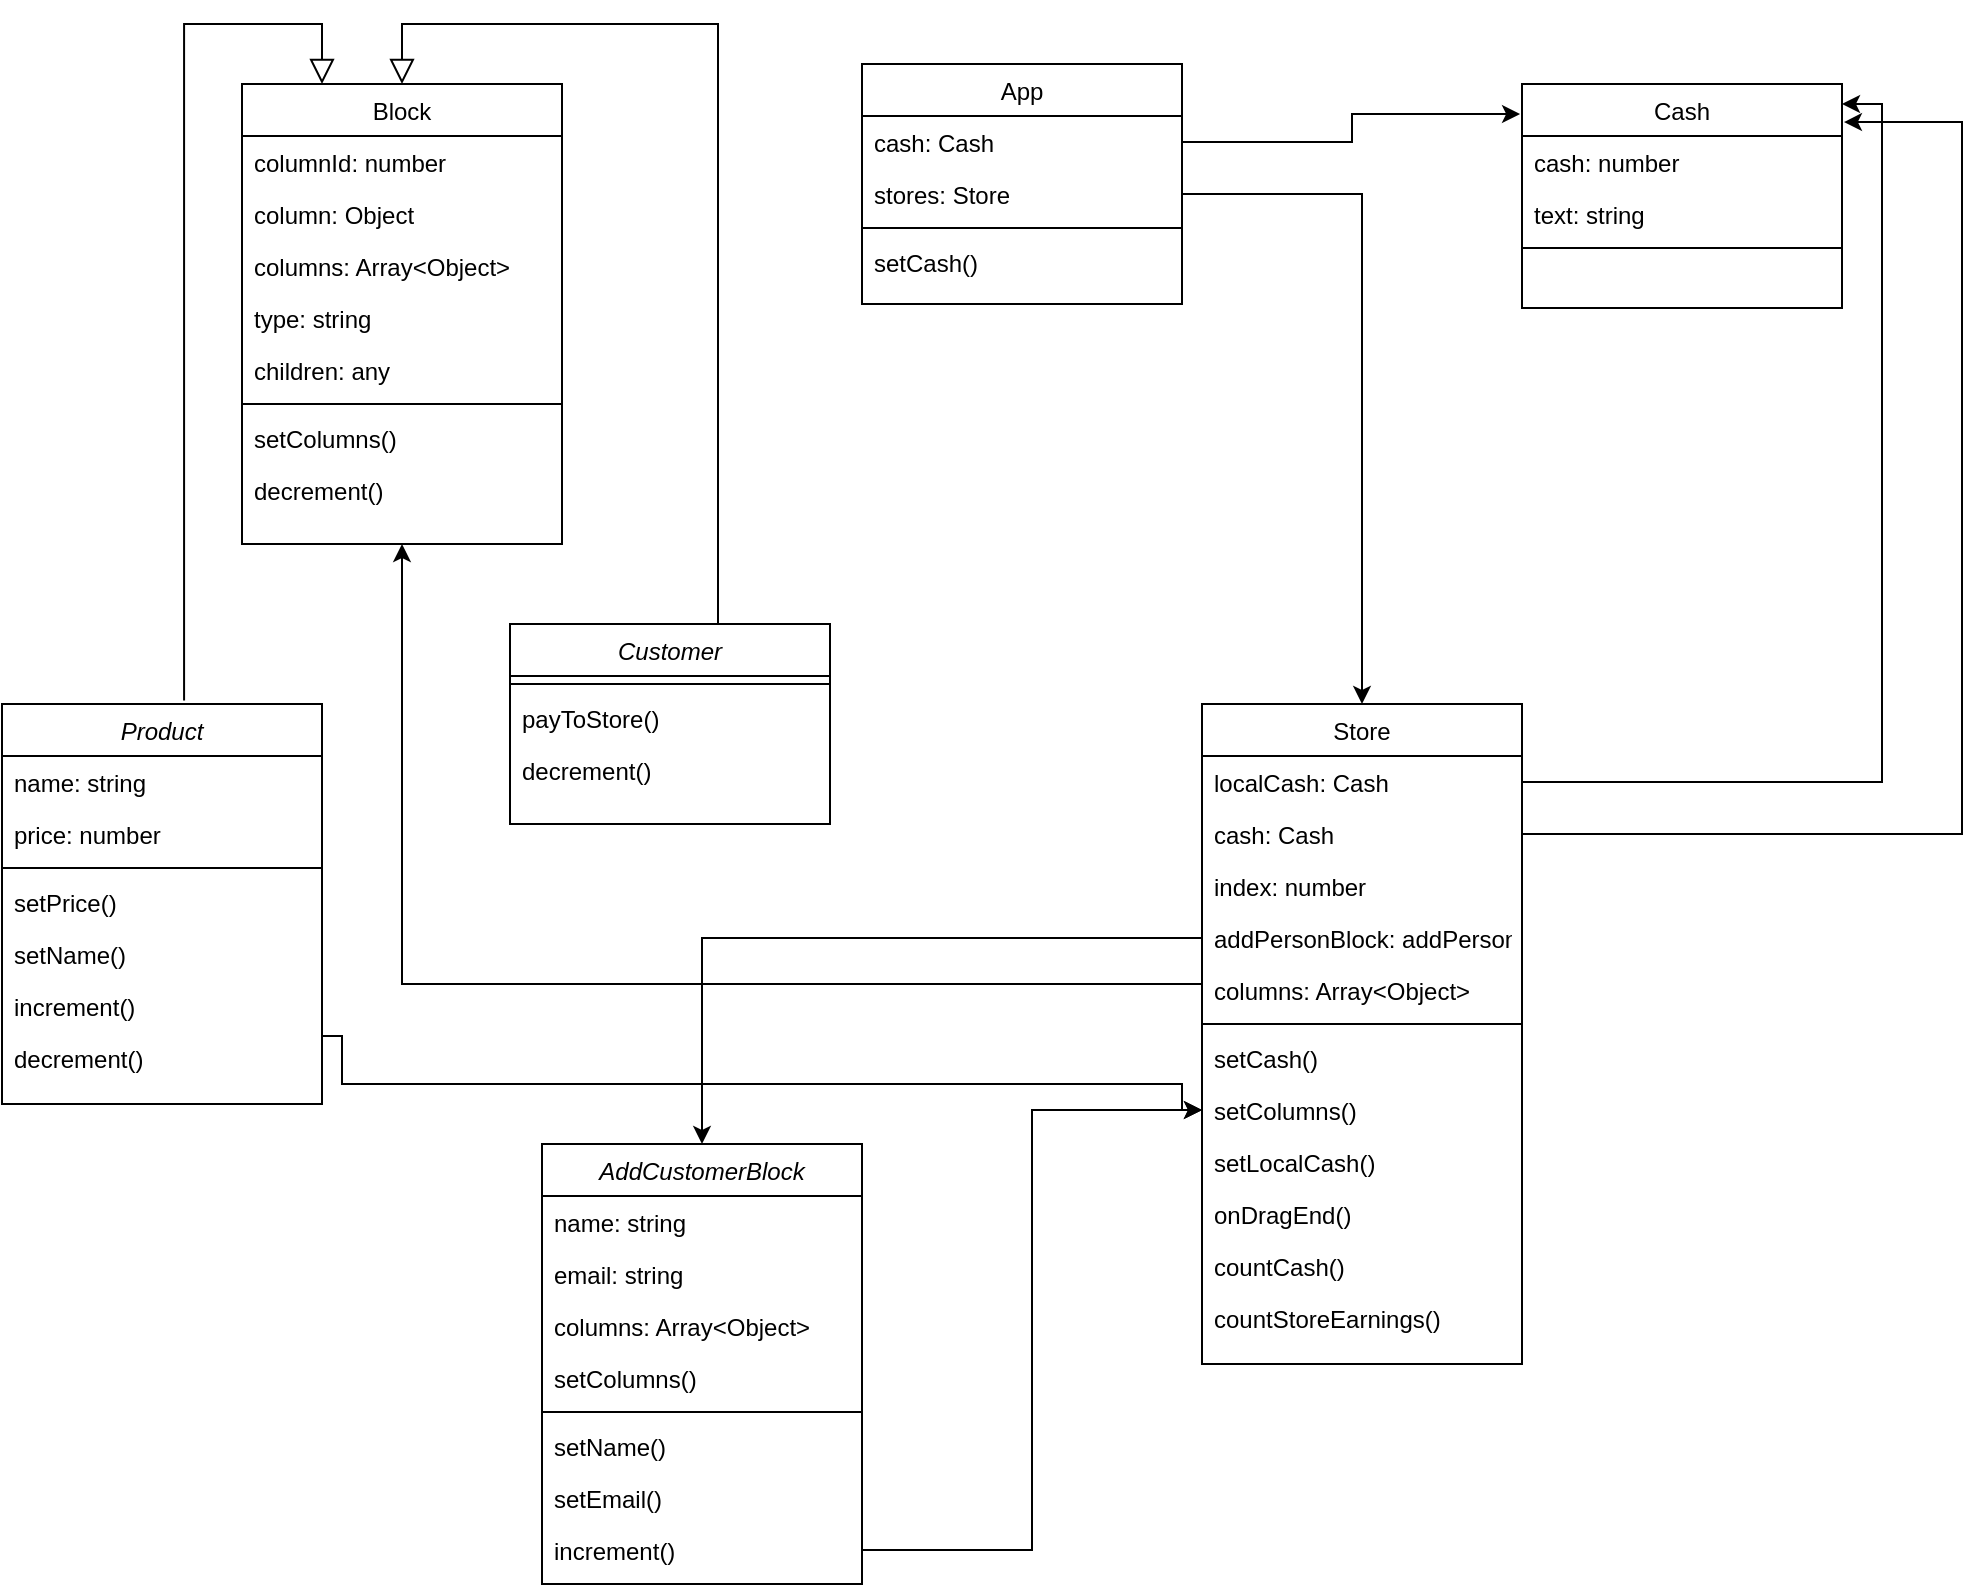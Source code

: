 <mxfile version="17.4.6" type="device"><diagram id="C5RBs43oDa-KdzZeNtuy" name="Page-1"><mxGraphModel dx="1422" dy="882" grid="1" gridSize="10" guides="1" tooltips="1" connect="1" arrows="1" fold="1" page="1" pageScale="1" pageWidth="827" pageHeight="1169" math="0" shadow="0"><root><mxCell id="WIyWlLk6GJQsqaUBKTNV-0"/><mxCell id="WIyWlLk6GJQsqaUBKTNV-1" parent="WIyWlLk6GJQsqaUBKTNV-0"/><mxCell id="zkfFHV4jXpPFQw0GAbJ--0" value="Customer" style="swimlane;fontStyle=2;align=center;verticalAlign=top;childLayout=stackLayout;horizontal=1;startSize=26;horizontalStack=0;resizeParent=1;resizeLast=0;collapsible=1;marginBottom=0;rounded=0;shadow=0;strokeWidth=1;" parent="WIyWlLk6GJQsqaUBKTNV-1" vertex="1"><mxGeometry x="334" y="540" width="160" height="100" as="geometry"><mxRectangle x="230" y="140" width="160" height="26" as="alternateBounds"/></mxGeometry></mxCell><mxCell id="zkfFHV4jXpPFQw0GAbJ--4" value="" style="line;html=1;strokeWidth=1;align=left;verticalAlign=middle;spacingTop=-1;spacingLeft=3;spacingRight=3;rotatable=0;labelPosition=right;points=[];portConstraint=eastwest;" parent="zkfFHV4jXpPFQw0GAbJ--0" vertex="1"><mxGeometry y="26" width="160" height="8" as="geometry"/></mxCell><mxCell id="wOe3jz356euEnRAhysIJ-35" value="payToStore()&#10;" style="text;align=left;verticalAlign=top;spacingLeft=4;spacingRight=4;overflow=hidden;rotatable=0;points=[[0,0.5],[1,0.5]];portConstraint=eastwest;" vertex="1" parent="zkfFHV4jXpPFQw0GAbJ--0"><mxGeometry y="34" width="160" height="26" as="geometry"/></mxCell><mxCell id="wOe3jz356euEnRAhysIJ-34" value="decrement()&#10;" style="text;align=left;verticalAlign=top;spacingLeft=4;spacingRight=4;overflow=hidden;rotatable=0;points=[[0,0.5],[1,0.5]];portConstraint=eastwest;" vertex="1" parent="zkfFHV4jXpPFQw0GAbJ--0"><mxGeometry y="60" width="160" height="20" as="geometry"/></mxCell><mxCell id="zkfFHV4jXpPFQw0GAbJ--13" value="Block" style="swimlane;fontStyle=0;align=center;verticalAlign=top;childLayout=stackLayout;horizontal=1;startSize=26;horizontalStack=0;resizeParent=1;resizeLast=0;collapsible=1;marginBottom=0;rounded=0;shadow=0;strokeWidth=1;" parent="WIyWlLk6GJQsqaUBKTNV-1" vertex="1"><mxGeometry x="200" y="270" width="160" height="230" as="geometry"><mxRectangle x="340" y="380" width="170" height="26" as="alternateBounds"/></mxGeometry></mxCell><mxCell id="iTXstYwltpvBSKxK2mX8-10" value="columnId: number" style="text;align=left;verticalAlign=top;spacingLeft=4;spacingRight=4;overflow=hidden;rotatable=0;points=[[0,0.5],[1,0.5]];portConstraint=eastwest;" parent="zkfFHV4jXpPFQw0GAbJ--13" vertex="1"><mxGeometry y="26" width="160" height="26" as="geometry"/></mxCell><mxCell id="wOe3jz356euEnRAhysIJ-59" value="column: Object " style="text;align=left;verticalAlign=top;spacingLeft=4;spacingRight=4;overflow=hidden;rotatable=0;points=[[0,0.5],[1,0.5]];portConstraint=eastwest;" vertex="1" parent="zkfFHV4jXpPFQw0GAbJ--13"><mxGeometry y="52" width="160" height="26" as="geometry"/></mxCell><mxCell id="iTXstYwltpvBSKxK2mX8-12" value="columns: Array&lt;Object&gt; " style="text;align=left;verticalAlign=top;spacingLeft=4;spacingRight=4;overflow=hidden;rotatable=0;points=[[0,0.5],[1,0.5]];portConstraint=eastwest;" parent="zkfFHV4jXpPFQw0GAbJ--13" vertex="1"><mxGeometry y="78" width="160" height="26" as="geometry"/></mxCell><mxCell id="wOe3jz356euEnRAhysIJ-32" value="type: string" style="text;align=left;verticalAlign=top;spacingLeft=4;spacingRight=4;overflow=hidden;rotatable=0;points=[[0,0.5],[1,0.5]];portConstraint=eastwest;" vertex="1" parent="zkfFHV4jXpPFQw0GAbJ--13"><mxGeometry y="104" width="160" height="26" as="geometry"/></mxCell><mxCell id="wOe3jz356euEnRAhysIJ-60" value="children: any" style="text;align=left;verticalAlign=top;spacingLeft=4;spacingRight=4;overflow=hidden;rotatable=0;points=[[0,0.5],[1,0.5]];portConstraint=eastwest;" vertex="1" parent="zkfFHV4jXpPFQw0GAbJ--13"><mxGeometry y="130" width="160" height="26" as="geometry"/></mxCell><mxCell id="zkfFHV4jXpPFQw0GAbJ--15" value="" style="line;html=1;strokeWidth=1;align=left;verticalAlign=middle;spacingTop=-1;spacingLeft=3;spacingRight=3;rotatable=0;labelPosition=right;points=[];portConstraint=eastwest;" parent="zkfFHV4jXpPFQw0GAbJ--13" vertex="1"><mxGeometry y="156" width="160" height="8" as="geometry"/></mxCell><mxCell id="iTXstYwltpvBSKxK2mX8-11" value="setColumns()&#10;" style="text;align=left;verticalAlign=top;spacingLeft=4;spacingRight=4;overflow=hidden;rotatable=0;points=[[0,0.5],[1,0.5]];portConstraint=eastwest;" parent="zkfFHV4jXpPFQw0GAbJ--13" vertex="1"><mxGeometry y="164" width="160" height="26" as="geometry"/></mxCell><mxCell id="wOe3jz356euEnRAhysIJ-61" value="decrement()" style="text;align=left;verticalAlign=top;spacingLeft=4;spacingRight=4;overflow=hidden;rotatable=0;points=[[0,0.5],[1,0.5]];portConstraint=eastwest;" vertex="1" parent="zkfFHV4jXpPFQw0GAbJ--13"><mxGeometry y="190" width="160" height="26" as="geometry"/></mxCell><mxCell id="zkfFHV4jXpPFQw0GAbJ--17" value="Cash" style="swimlane;fontStyle=0;align=center;verticalAlign=top;childLayout=stackLayout;horizontal=1;startSize=26;horizontalStack=0;resizeParent=1;resizeLast=0;collapsible=1;marginBottom=0;rounded=0;shadow=0;strokeWidth=1;" parent="WIyWlLk6GJQsqaUBKTNV-1" vertex="1"><mxGeometry x="840" y="270" width="160" height="112" as="geometry"><mxRectangle x="550" y="140" width="160" height="26" as="alternateBounds"/></mxGeometry></mxCell><mxCell id="zkfFHV4jXpPFQw0GAbJ--18" value="cash: number" style="text;align=left;verticalAlign=top;spacingLeft=4;spacingRight=4;overflow=hidden;rotatable=0;points=[[0,0.5],[1,0.5]];portConstraint=eastwest;" parent="zkfFHV4jXpPFQw0GAbJ--17" vertex="1"><mxGeometry y="26" width="160" height="26" as="geometry"/></mxCell><mxCell id="wOe3jz356euEnRAhysIJ-15" value="text: string" style="text;align=left;verticalAlign=top;spacingLeft=4;spacingRight=4;overflow=hidden;rotatable=0;points=[[0,0.5],[1,0.5]];portConstraint=eastwest;" vertex="1" parent="zkfFHV4jXpPFQw0GAbJ--17"><mxGeometry y="52" width="160" height="26" as="geometry"/></mxCell><mxCell id="zkfFHV4jXpPFQw0GAbJ--23" value="" style="line;html=1;strokeWidth=1;align=left;verticalAlign=middle;spacingTop=-1;spacingLeft=3;spacingRight=3;rotatable=0;labelPosition=right;points=[];portConstraint=eastwest;" parent="zkfFHV4jXpPFQw0GAbJ--17" vertex="1"><mxGeometry y="78" width="160" height="8" as="geometry"/></mxCell><mxCell id="iTXstYwltpvBSKxK2mX8-1" value="Store&#10;" style="swimlane;fontStyle=0;align=center;verticalAlign=top;childLayout=stackLayout;horizontal=1;startSize=26;horizontalStack=0;resizeParent=1;resizeLast=0;collapsible=1;marginBottom=0;rounded=0;shadow=0;strokeWidth=1;" parent="WIyWlLk6GJQsqaUBKTNV-1" vertex="1"><mxGeometry x="680" y="580" width="160" height="330" as="geometry"><mxRectangle x="340" y="380" width="170" height="26" as="alternateBounds"/></mxGeometry></mxCell><mxCell id="wOe3jz356euEnRAhysIJ-9" value="localCash: Cash" style="text;align=left;verticalAlign=top;spacingLeft=4;spacingRight=4;overflow=hidden;rotatable=0;points=[[0,0.5],[1,0.5]];portConstraint=eastwest;" vertex="1" parent="iTXstYwltpvBSKxK2mX8-1"><mxGeometry y="26" width="160" height="26" as="geometry"/></mxCell><mxCell id="iTXstYwltpvBSKxK2mX8-6" value="cash: Cash" style="text;align=left;verticalAlign=top;spacingLeft=4;spacingRight=4;overflow=hidden;rotatable=0;points=[[0,0.5],[1,0.5]];portConstraint=eastwest;" parent="iTXstYwltpvBSKxK2mX8-1" vertex="1"><mxGeometry y="52" width="160" height="26" as="geometry"/></mxCell><mxCell id="iTXstYwltpvBSKxK2mX8-5" value="index: number" style="text;align=left;verticalAlign=top;spacingLeft=4;spacingRight=4;overflow=hidden;rotatable=0;points=[[0,0.5],[1,0.5]];portConstraint=eastwest;" parent="iTXstYwltpvBSKxK2mX8-1" vertex="1"><mxGeometry y="78" width="160" height="26" as="geometry"/></mxCell><mxCell id="wOe3jz356euEnRAhysIJ-50" value="addPersonBlock: addPersonBlock&#10;" style="text;align=left;verticalAlign=top;spacingLeft=4;spacingRight=4;overflow=hidden;rotatable=0;points=[[0,0.5],[1,0.5]];portConstraint=eastwest;" vertex="1" parent="iTXstYwltpvBSKxK2mX8-1"><mxGeometry y="104" width="160" height="26" as="geometry"/></mxCell><mxCell id="iTXstYwltpvBSKxK2mX8-4" value="columns: Array&lt;Object&gt;" style="text;align=left;verticalAlign=top;spacingLeft=4;spacingRight=4;overflow=hidden;rotatable=0;points=[[0,0.5],[1,0.5]];portConstraint=eastwest;" parent="iTXstYwltpvBSKxK2mX8-1" vertex="1"><mxGeometry y="130" width="160" height="26" as="geometry"/></mxCell><mxCell id="iTXstYwltpvBSKxK2mX8-2" value="" style="line;html=1;strokeWidth=1;align=left;verticalAlign=middle;spacingTop=-1;spacingLeft=3;spacingRight=3;rotatable=0;labelPosition=right;points=[];portConstraint=eastwest;" parent="iTXstYwltpvBSKxK2mX8-1" vertex="1"><mxGeometry y="156" width="160" height="8" as="geometry"/></mxCell><mxCell id="zkfFHV4jXpPFQw0GAbJ--24" value="setCash()" style="text;align=left;verticalAlign=top;spacingLeft=4;spacingRight=4;overflow=hidden;rotatable=0;points=[[0,0.5],[1,0.5]];portConstraint=eastwest;" parent="iTXstYwltpvBSKxK2mX8-1" vertex="1"><mxGeometry y="164" width="160" height="26" as="geometry"/></mxCell><mxCell id="iTXstYwltpvBSKxK2mX8-9" value="setColumns()" style="text;align=left;verticalAlign=top;spacingLeft=4;spacingRight=4;overflow=hidden;rotatable=0;points=[[0,0.5],[1,0.5]];portConstraint=eastwest;" parent="iTXstYwltpvBSKxK2mX8-1" vertex="1"><mxGeometry y="190" width="160" height="26" as="geometry"/></mxCell><mxCell id="wOe3jz356euEnRAhysIJ-10" value="setLocalCash()" style="text;align=left;verticalAlign=top;spacingLeft=4;spacingRight=4;overflow=hidden;rotatable=0;points=[[0,0.5],[1,0.5]];portConstraint=eastwest;" vertex="1" parent="iTXstYwltpvBSKxK2mX8-1"><mxGeometry y="216" width="160" height="26" as="geometry"/></mxCell><mxCell id="wOe3jz356euEnRAhysIJ-11" value="onDragEnd()" style="text;align=left;verticalAlign=top;spacingLeft=4;spacingRight=4;overflow=hidden;rotatable=0;points=[[0,0.5],[1,0.5]];portConstraint=eastwest;" vertex="1" parent="iTXstYwltpvBSKxK2mX8-1"><mxGeometry y="242" width="160" height="26" as="geometry"/></mxCell><mxCell id="wOe3jz356euEnRAhysIJ-13" value="countCash()" style="text;align=left;verticalAlign=top;spacingLeft=4;spacingRight=4;overflow=hidden;rotatable=0;points=[[0,0.5],[1,0.5]];portConstraint=eastwest;" vertex="1" parent="iTXstYwltpvBSKxK2mX8-1"><mxGeometry y="268" width="160" height="26" as="geometry"/></mxCell><mxCell id="wOe3jz356euEnRAhysIJ-12" value="countStoreEarnings()" style="text;align=left;verticalAlign=top;spacingLeft=4;spacingRight=4;overflow=hidden;rotatable=0;points=[[0,0.5],[1,0.5]];portConstraint=eastwest;" vertex="1" parent="iTXstYwltpvBSKxK2mX8-1"><mxGeometry y="294" width="160" height="26" as="geometry"/></mxCell><mxCell id="iTXstYwltpvBSKxK2mX8-13" value="Product" style="swimlane;fontStyle=2;align=center;verticalAlign=top;childLayout=stackLayout;horizontal=1;startSize=26;horizontalStack=0;resizeParent=1;resizeLast=0;collapsible=1;marginBottom=0;rounded=0;shadow=0;strokeWidth=1;" parent="WIyWlLk6GJQsqaUBKTNV-1" vertex="1"><mxGeometry x="80" y="580" width="160" height="200" as="geometry"><mxRectangle x="230" y="140" width="160" height="26" as="alternateBounds"/></mxGeometry></mxCell><mxCell id="iTXstYwltpvBSKxK2mX8-16" value="name: string" style="text;align=left;verticalAlign=top;spacingLeft=4;spacingRight=4;overflow=hidden;rotatable=0;points=[[0,0.5],[1,0.5]];portConstraint=eastwest;rounded=0;shadow=0;html=0;" parent="iTXstYwltpvBSKxK2mX8-13" vertex="1"><mxGeometry y="26" width="160" height="26" as="geometry"/></mxCell><mxCell id="iTXstYwltpvBSKxK2mX8-49" value="price: number" style="text;align=left;verticalAlign=top;spacingLeft=4;spacingRight=4;overflow=hidden;rotatable=0;points=[[0,0.5],[1,0.5]];portConstraint=eastwest;rounded=0;shadow=0;html=0;" parent="iTXstYwltpvBSKxK2mX8-13" vertex="1"><mxGeometry y="52" width="160" height="26" as="geometry"/></mxCell><mxCell id="iTXstYwltpvBSKxK2mX8-18" value="" style="line;html=1;strokeWidth=1;align=left;verticalAlign=middle;spacingTop=-1;spacingLeft=3;spacingRight=3;rotatable=0;labelPosition=right;points=[];portConstraint=eastwest;" parent="iTXstYwltpvBSKxK2mX8-13" vertex="1"><mxGeometry y="78" width="160" height="8" as="geometry"/></mxCell><mxCell id="iTXstYwltpvBSKxK2mX8-56" value="setPrice()" style="text;align=left;verticalAlign=top;spacingLeft=4;spacingRight=4;overflow=hidden;rotatable=0;points=[[0,0.5],[1,0.5]];portConstraint=eastwest;" parent="iTXstYwltpvBSKxK2mX8-13" vertex="1"><mxGeometry y="86" width="160" height="26" as="geometry"/></mxCell><mxCell id="wOe3jz356euEnRAhysIJ-36" value="setName()" style="text;align=left;verticalAlign=top;spacingLeft=4;spacingRight=4;overflow=hidden;rotatable=0;points=[[0,0.5],[1,0.5]];portConstraint=eastwest;" vertex="1" parent="iTXstYwltpvBSKxK2mX8-13"><mxGeometry y="112" width="160" height="26" as="geometry"/></mxCell><mxCell id="iTXstYwltpvBSKxK2mX8-53" value="increment()&#10;" style="text;align=left;verticalAlign=top;spacingLeft=4;spacingRight=4;overflow=hidden;rotatable=0;points=[[0,0.5],[1,0.5]];portConstraint=eastwest;" parent="iTXstYwltpvBSKxK2mX8-13" vertex="1"><mxGeometry y="138" width="160" height="26" as="geometry"/></mxCell><mxCell id="wOe3jz356euEnRAhysIJ-53" value="decrement()" style="text;align=left;verticalAlign=top;spacingLeft=4;spacingRight=4;overflow=hidden;rotatable=0;points=[[0,0.5],[1,0.5]];portConstraint=eastwest;" vertex="1" parent="iTXstYwltpvBSKxK2mX8-13"><mxGeometry y="164" width="160" height="26" as="geometry"/></mxCell><mxCell id="wOe3jz356euEnRAhysIJ-0" value="App" style="swimlane;fontStyle=0;align=center;verticalAlign=top;childLayout=stackLayout;horizontal=1;startSize=26;horizontalStack=0;resizeParent=1;resizeLast=0;collapsible=1;marginBottom=0;rounded=0;shadow=0;strokeWidth=1;" vertex="1" parent="WIyWlLk6GJQsqaUBKTNV-1"><mxGeometry x="510" y="260" width="160" height="120" as="geometry"><mxRectangle x="340" y="380" width="170" height="26" as="alternateBounds"/></mxGeometry></mxCell><mxCell id="wOe3jz356euEnRAhysIJ-1" value="cash: Cash" style="text;align=left;verticalAlign=top;spacingLeft=4;spacingRight=4;overflow=hidden;rotatable=0;points=[[0,0.5],[1,0.5]];portConstraint=eastwest;" vertex="1" parent="wOe3jz356euEnRAhysIJ-0"><mxGeometry y="26" width="160" height="26" as="geometry"/></mxCell><mxCell id="wOe3jz356euEnRAhysIJ-2" value="stores: Store" style="text;align=left;verticalAlign=top;spacingLeft=4;spacingRight=4;overflow=hidden;rotatable=0;points=[[0,0.5],[1,0.5]];portConstraint=eastwest;" vertex="1" parent="wOe3jz356euEnRAhysIJ-0"><mxGeometry y="52" width="160" height="26" as="geometry"/></mxCell><mxCell id="wOe3jz356euEnRAhysIJ-4" value="" style="line;html=1;strokeWidth=1;align=left;verticalAlign=middle;spacingTop=-1;spacingLeft=3;spacingRight=3;rotatable=0;labelPosition=right;points=[];portConstraint=eastwest;" vertex="1" parent="wOe3jz356euEnRAhysIJ-0"><mxGeometry y="78" width="160" height="8" as="geometry"/></mxCell><mxCell id="wOe3jz356euEnRAhysIJ-5" value="setCash()" style="text;align=left;verticalAlign=top;spacingLeft=4;spacingRight=4;overflow=hidden;rotatable=0;points=[[0,0.5],[1,0.5]];portConstraint=eastwest;" vertex="1" parent="wOe3jz356euEnRAhysIJ-0"><mxGeometry y="86" width="160" height="26" as="geometry"/></mxCell><mxCell id="wOe3jz356euEnRAhysIJ-14" style="edgeStyle=orthogonalEdgeStyle;rounded=0;orthogonalLoop=1;jettySize=auto;html=1;entryX=0.5;entryY=0;entryDx=0;entryDy=0;" edge="1" parent="WIyWlLk6GJQsqaUBKTNV-1" source="wOe3jz356euEnRAhysIJ-2" target="iTXstYwltpvBSKxK2mX8-1"><mxGeometry relative="1" as="geometry"><mxPoint x="740" y="160" as="targetPoint"/></mxGeometry></mxCell><mxCell id="wOe3jz356euEnRAhysIJ-21" value="AddCustomerBlock" style="swimlane;fontStyle=2;align=center;verticalAlign=top;childLayout=stackLayout;horizontal=1;startSize=26;horizontalStack=0;resizeParent=1;resizeLast=0;collapsible=1;marginBottom=0;rounded=0;shadow=0;strokeWidth=1;" vertex="1" parent="WIyWlLk6GJQsqaUBKTNV-1"><mxGeometry x="350" y="800" width="160" height="220" as="geometry"><mxRectangle x="230" y="140" width="160" height="26" as="alternateBounds"/></mxGeometry></mxCell><mxCell id="wOe3jz356euEnRAhysIJ-22" value="name: string " style="text;align=left;verticalAlign=top;spacingLeft=4;spacingRight=4;overflow=hidden;rotatable=0;points=[[0,0.5],[1,0.5]];portConstraint=eastwest;" vertex="1" parent="wOe3jz356euEnRAhysIJ-21"><mxGeometry y="26" width="160" height="26" as="geometry"/></mxCell><mxCell id="wOe3jz356euEnRAhysIJ-24" value="email: string" style="text;align=left;verticalAlign=top;spacingLeft=4;spacingRight=4;overflow=hidden;rotatable=0;points=[[0,0.5],[1,0.5]];portConstraint=eastwest;rounded=0;shadow=0;html=0;" vertex="1" parent="wOe3jz356euEnRAhysIJ-21"><mxGeometry y="52" width="160" height="26" as="geometry"/></mxCell><mxCell id="wOe3jz356euEnRAhysIJ-63" value="columns: Array&lt;Object&gt;" style="text;align=left;verticalAlign=top;spacingLeft=4;spacingRight=4;overflow=hidden;rotatable=0;points=[[0,0.5],[1,0.5]];portConstraint=eastwest;" vertex="1" parent="wOe3jz356euEnRAhysIJ-21"><mxGeometry y="78" width="160" height="26" as="geometry"/></mxCell><mxCell id="wOe3jz356euEnRAhysIJ-64" value="setColumns()" style="text;align=left;verticalAlign=top;spacingLeft=4;spacingRight=4;overflow=hidden;rotatable=0;points=[[0,0.5],[1,0.5]];portConstraint=eastwest;" vertex="1" parent="wOe3jz356euEnRAhysIJ-21"><mxGeometry y="104" width="160" height="26" as="geometry"/></mxCell><mxCell id="wOe3jz356euEnRAhysIJ-26" value="" style="line;html=1;strokeWidth=1;align=left;verticalAlign=middle;spacingTop=-1;spacingLeft=3;spacingRight=3;rotatable=0;labelPosition=right;points=[];portConstraint=eastwest;" vertex="1" parent="wOe3jz356euEnRAhysIJ-21"><mxGeometry y="130" width="160" height="8" as="geometry"/></mxCell><mxCell id="wOe3jz356euEnRAhysIJ-39" value="setName()" style="text;align=left;verticalAlign=top;spacingLeft=4;spacingRight=4;overflow=hidden;rotatable=0;points=[[0,0.5],[1,0.5]];portConstraint=eastwest;" vertex="1" parent="wOe3jz356euEnRAhysIJ-21"><mxGeometry y="138" width="160" height="26" as="geometry"/></mxCell><mxCell id="wOe3jz356euEnRAhysIJ-40" value="setEmail()" style="text;align=left;verticalAlign=top;spacingLeft=4;spacingRight=4;overflow=hidden;rotatable=0;points=[[0,0.5],[1,0.5]];portConstraint=eastwest;" vertex="1" parent="wOe3jz356euEnRAhysIJ-21"><mxGeometry y="164" width="160" height="26" as="geometry"/></mxCell><mxCell id="wOe3jz356euEnRAhysIJ-27" value="increment()" style="text;align=left;verticalAlign=top;spacingLeft=4;spacingRight=4;overflow=hidden;rotatable=0;points=[[0,0.5],[1,0.5]];portConstraint=eastwest;" vertex="1" parent="wOe3jz356euEnRAhysIJ-21"><mxGeometry y="190" width="160" height="26" as="geometry"/></mxCell><mxCell id="wOe3jz356euEnRAhysIJ-30" value="" style="endArrow=block;endSize=10;endFill=0;shadow=0;strokeWidth=1;rounded=0;edgeStyle=elbowEdgeStyle;elbow=vertical;exitX=0.65;exitY=0;exitDx=0;exitDy=0;exitPerimeter=0;" edge="1" parent="WIyWlLk6GJQsqaUBKTNV-1" source="zkfFHV4jXpPFQw0GAbJ--0" target="zkfFHV4jXpPFQw0GAbJ--13"><mxGeometry width="160" relative="1" as="geometry"><mxPoint x="178.24" y="170.002" as="sourcePoint"/><mxPoint x="40" y="149" as="targetPoint"/><Array as="points"><mxPoint x="370" y="240"/><mxPoint x="380" y="230"/><mxPoint x="300" y="190"/><mxPoint x="400" y="90"/></Array></mxGeometry></mxCell><mxCell id="wOe3jz356euEnRAhysIJ-33" value="" style="endArrow=block;endSize=10;endFill=0;shadow=0;strokeWidth=1;rounded=0;edgeStyle=elbowEdgeStyle;elbow=vertical;exitX=0.569;exitY=-0.009;exitDx=0;exitDy=0;exitPerimeter=0;" edge="1" parent="WIyWlLk6GJQsqaUBKTNV-1" source="iTXstYwltpvBSKxK2mX8-13" target="zkfFHV4jXpPFQw0GAbJ--13"><mxGeometry width="160" relative="1" as="geometry"><mxPoint x="188.24" y="180.002" as="sourcePoint"/><mxPoint x="50" y="159" as="targetPoint"/><Array as="points"><mxPoint x="240" y="240"/><mxPoint x="200" y="240"/><mxPoint x="230" y="230"/><mxPoint x="190" y="90"/></Array></mxGeometry></mxCell><mxCell id="wOe3jz356euEnRAhysIJ-43" style="edgeStyle=orthogonalEdgeStyle;rounded=0;orthogonalLoop=1;jettySize=auto;html=1;entryX=1;entryY=0.089;entryDx=0;entryDy=0;entryPerimeter=0;" edge="1" parent="WIyWlLk6GJQsqaUBKTNV-1" source="wOe3jz356euEnRAhysIJ-9" target="zkfFHV4jXpPFQw0GAbJ--17"><mxGeometry relative="1" as="geometry"/></mxCell><mxCell id="wOe3jz356euEnRAhysIJ-44" style="edgeStyle=orthogonalEdgeStyle;rounded=0;orthogonalLoop=1;jettySize=auto;html=1;exitX=1;exitY=0.5;exitDx=0;exitDy=0;entryX=1.006;entryY=0.17;entryDx=0;entryDy=0;entryPerimeter=0;" edge="1" parent="WIyWlLk6GJQsqaUBKTNV-1" source="iTXstYwltpvBSKxK2mX8-6" target="zkfFHV4jXpPFQw0GAbJ--17"><mxGeometry relative="1" as="geometry"><Array as="points"><mxPoint x="1060" y="645"/><mxPoint x="1060" y="289"/></Array></mxGeometry></mxCell><mxCell id="wOe3jz356euEnRAhysIJ-45" style="edgeStyle=orthogonalEdgeStyle;rounded=0;orthogonalLoop=1;jettySize=auto;html=1;entryX=-0.006;entryY=0.134;entryDx=0;entryDy=0;entryPerimeter=0;" edge="1" parent="WIyWlLk6GJQsqaUBKTNV-1" source="wOe3jz356euEnRAhysIJ-1" target="zkfFHV4jXpPFQw0GAbJ--17"><mxGeometry relative="1" as="geometry"/></mxCell><mxCell id="wOe3jz356euEnRAhysIJ-46" style="edgeStyle=orthogonalEdgeStyle;rounded=0;orthogonalLoop=1;jettySize=auto;html=1;exitX=0;exitY=0.5;exitDx=0;exitDy=0;" edge="1" parent="WIyWlLk6GJQsqaUBKTNV-1" source="iTXstYwltpvBSKxK2mX8-4" target="zkfFHV4jXpPFQw0GAbJ--13"><mxGeometry relative="1" as="geometry"><Array as="points"><mxPoint x="680" y="720"/><mxPoint x="280" y="720"/></Array></mxGeometry></mxCell><mxCell id="wOe3jz356euEnRAhysIJ-48" style="edgeStyle=orthogonalEdgeStyle;rounded=0;orthogonalLoop=1;jettySize=auto;html=1;exitX=1;exitY=0.5;exitDx=0;exitDy=0;entryX=0;entryY=0.5;entryDx=0;entryDy=0;" edge="1" parent="WIyWlLk6GJQsqaUBKTNV-1" source="wOe3jz356euEnRAhysIJ-27" target="iTXstYwltpvBSKxK2mX8-9"><mxGeometry relative="1" as="geometry"/></mxCell><mxCell id="wOe3jz356euEnRAhysIJ-49" style="edgeStyle=orthogonalEdgeStyle;rounded=0;orthogonalLoop=1;jettySize=auto;html=1;exitX=1;exitY=0.077;exitDx=0;exitDy=0;exitPerimeter=0;entryX=0;entryY=0.5;entryDx=0;entryDy=0;" edge="1" parent="WIyWlLk6GJQsqaUBKTNV-1" source="iTXstYwltpvBSKxK2mX8-53" target="iTXstYwltpvBSKxK2mX8-9"><mxGeometry relative="1" as="geometry"><mxPoint x="670" y="757" as="targetPoint"/><Array as="points"><mxPoint x="250" y="746"/><mxPoint x="250" y="770"/><mxPoint x="670" y="770"/><mxPoint x="670" y="783"/></Array></mxGeometry></mxCell><mxCell id="wOe3jz356euEnRAhysIJ-51" style="edgeStyle=orthogonalEdgeStyle;rounded=0;orthogonalLoop=1;jettySize=auto;html=1;exitX=0;exitY=0.5;exitDx=0;exitDy=0;" edge="1" parent="WIyWlLk6GJQsqaUBKTNV-1" source="wOe3jz356euEnRAhysIJ-50" target="wOe3jz356euEnRAhysIJ-21"><mxGeometry relative="1" as="geometry"><Array as="points"><mxPoint x="430" y="697"/></Array></mxGeometry></mxCell></root></mxGraphModel></diagram></mxfile>